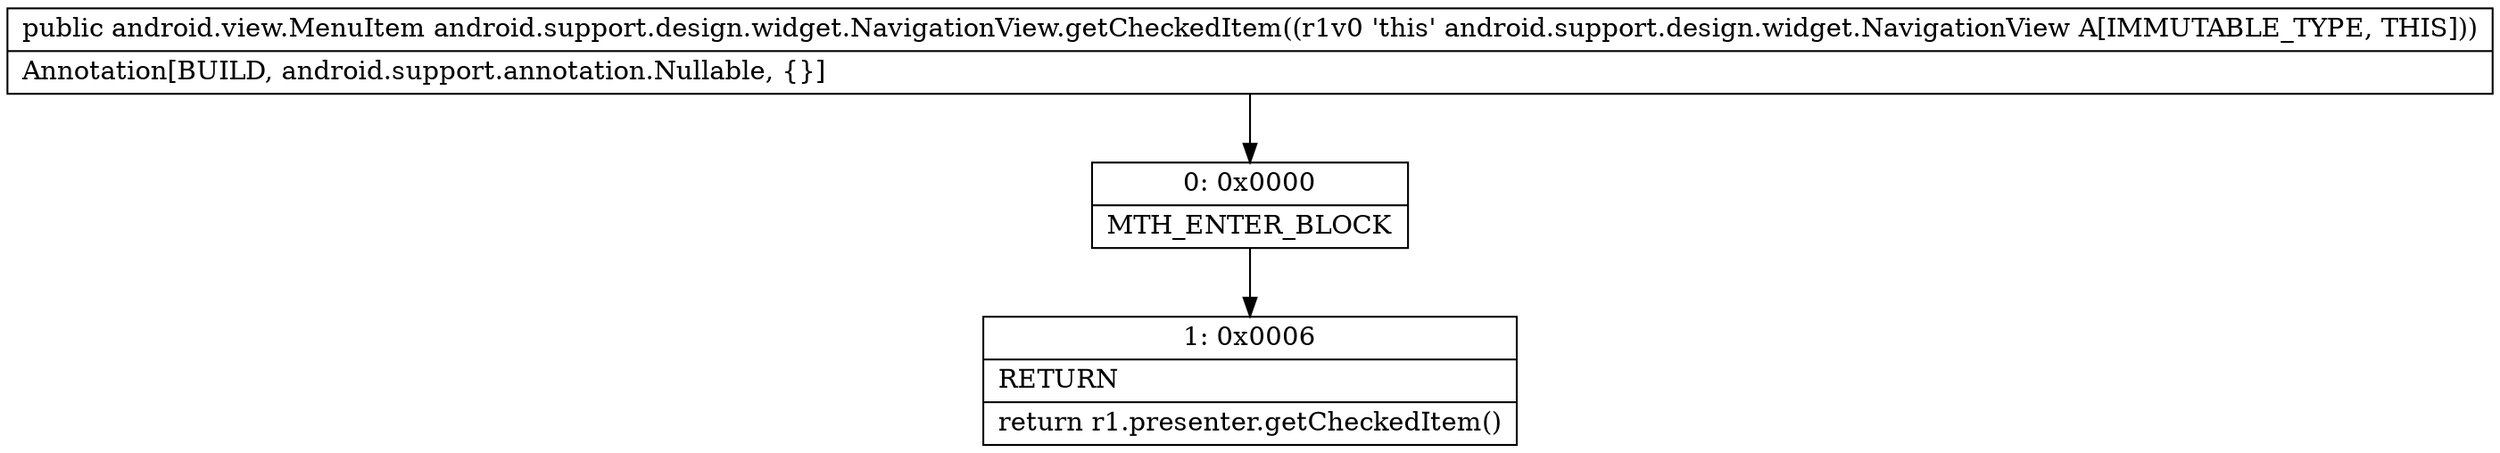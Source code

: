 digraph "CFG forandroid.support.design.widget.NavigationView.getCheckedItem()Landroid\/view\/MenuItem;" {
Node_0 [shape=record,label="{0\:\ 0x0000|MTH_ENTER_BLOCK\l}"];
Node_1 [shape=record,label="{1\:\ 0x0006|RETURN\l|return r1.presenter.getCheckedItem()\l}"];
MethodNode[shape=record,label="{public android.view.MenuItem android.support.design.widget.NavigationView.getCheckedItem((r1v0 'this' android.support.design.widget.NavigationView A[IMMUTABLE_TYPE, THIS]))  | Annotation[BUILD, android.support.annotation.Nullable, \{\}]\l}"];
MethodNode -> Node_0;
Node_0 -> Node_1;
}

